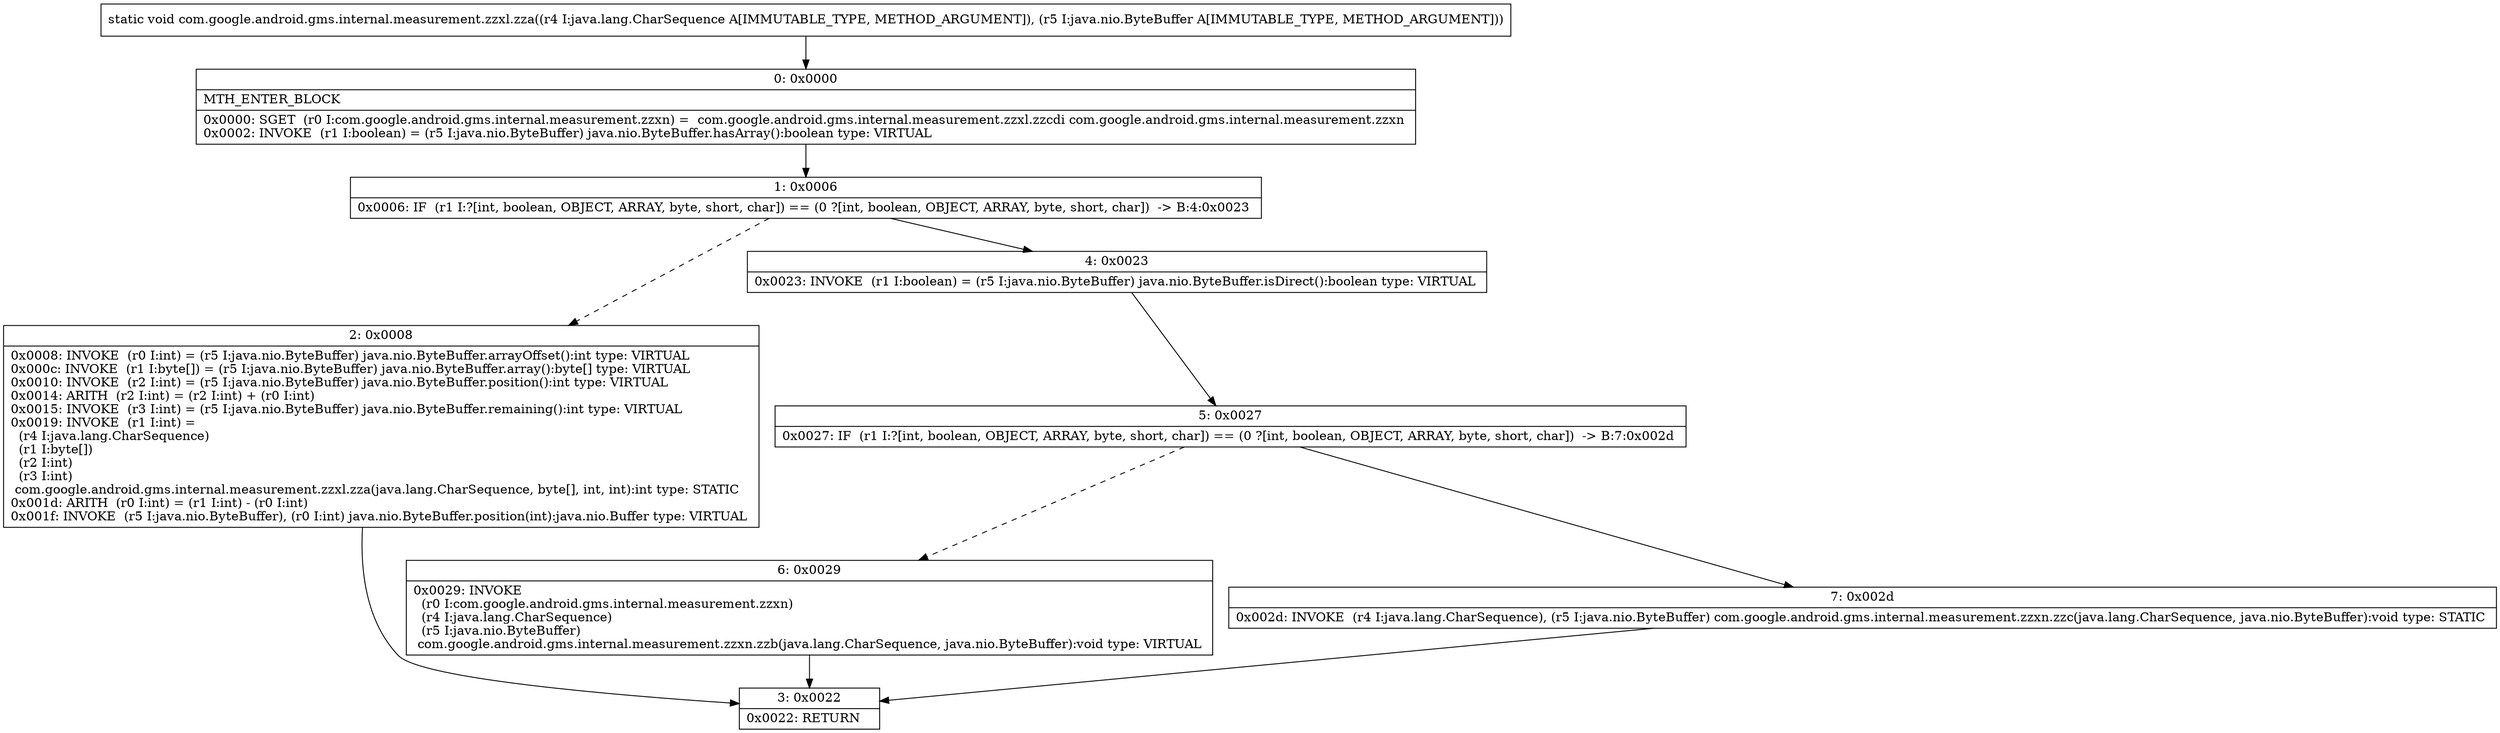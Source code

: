 digraph "CFG forcom.google.android.gms.internal.measurement.zzxl.zza(Ljava\/lang\/CharSequence;Ljava\/nio\/ByteBuffer;)V" {
Node_0 [shape=record,label="{0\:\ 0x0000|MTH_ENTER_BLOCK\l|0x0000: SGET  (r0 I:com.google.android.gms.internal.measurement.zzxn) =  com.google.android.gms.internal.measurement.zzxl.zzcdi com.google.android.gms.internal.measurement.zzxn \l0x0002: INVOKE  (r1 I:boolean) = (r5 I:java.nio.ByteBuffer) java.nio.ByteBuffer.hasArray():boolean type: VIRTUAL \l}"];
Node_1 [shape=record,label="{1\:\ 0x0006|0x0006: IF  (r1 I:?[int, boolean, OBJECT, ARRAY, byte, short, char]) == (0 ?[int, boolean, OBJECT, ARRAY, byte, short, char])  \-\> B:4:0x0023 \l}"];
Node_2 [shape=record,label="{2\:\ 0x0008|0x0008: INVOKE  (r0 I:int) = (r5 I:java.nio.ByteBuffer) java.nio.ByteBuffer.arrayOffset():int type: VIRTUAL \l0x000c: INVOKE  (r1 I:byte[]) = (r5 I:java.nio.ByteBuffer) java.nio.ByteBuffer.array():byte[] type: VIRTUAL \l0x0010: INVOKE  (r2 I:int) = (r5 I:java.nio.ByteBuffer) java.nio.ByteBuffer.position():int type: VIRTUAL \l0x0014: ARITH  (r2 I:int) = (r2 I:int) + (r0 I:int) \l0x0015: INVOKE  (r3 I:int) = (r5 I:java.nio.ByteBuffer) java.nio.ByteBuffer.remaining():int type: VIRTUAL \l0x0019: INVOKE  (r1 I:int) = \l  (r4 I:java.lang.CharSequence)\l  (r1 I:byte[])\l  (r2 I:int)\l  (r3 I:int)\l com.google.android.gms.internal.measurement.zzxl.zza(java.lang.CharSequence, byte[], int, int):int type: STATIC \l0x001d: ARITH  (r0 I:int) = (r1 I:int) \- (r0 I:int) \l0x001f: INVOKE  (r5 I:java.nio.ByteBuffer), (r0 I:int) java.nio.ByteBuffer.position(int):java.nio.Buffer type: VIRTUAL \l}"];
Node_3 [shape=record,label="{3\:\ 0x0022|0x0022: RETURN   \l}"];
Node_4 [shape=record,label="{4\:\ 0x0023|0x0023: INVOKE  (r1 I:boolean) = (r5 I:java.nio.ByteBuffer) java.nio.ByteBuffer.isDirect():boolean type: VIRTUAL \l}"];
Node_5 [shape=record,label="{5\:\ 0x0027|0x0027: IF  (r1 I:?[int, boolean, OBJECT, ARRAY, byte, short, char]) == (0 ?[int, boolean, OBJECT, ARRAY, byte, short, char])  \-\> B:7:0x002d \l}"];
Node_6 [shape=record,label="{6\:\ 0x0029|0x0029: INVOKE  \l  (r0 I:com.google.android.gms.internal.measurement.zzxn)\l  (r4 I:java.lang.CharSequence)\l  (r5 I:java.nio.ByteBuffer)\l com.google.android.gms.internal.measurement.zzxn.zzb(java.lang.CharSequence, java.nio.ByteBuffer):void type: VIRTUAL \l}"];
Node_7 [shape=record,label="{7\:\ 0x002d|0x002d: INVOKE  (r4 I:java.lang.CharSequence), (r5 I:java.nio.ByteBuffer) com.google.android.gms.internal.measurement.zzxn.zzc(java.lang.CharSequence, java.nio.ByteBuffer):void type: STATIC \l}"];
MethodNode[shape=record,label="{static void com.google.android.gms.internal.measurement.zzxl.zza((r4 I:java.lang.CharSequence A[IMMUTABLE_TYPE, METHOD_ARGUMENT]), (r5 I:java.nio.ByteBuffer A[IMMUTABLE_TYPE, METHOD_ARGUMENT])) }"];
MethodNode -> Node_0;
Node_0 -> Node_1;
Node_1 -> Node_2[style=dashed];
Node_1 -> Node_4;
Node_2 -> Node_3;
Node_4 -> Node_5;
Node_5 -> Node_6[style=dashed];
Node_5 -> Node_7;
Node_6 -> Node_3;
Node_7 -> Node_3;
}

